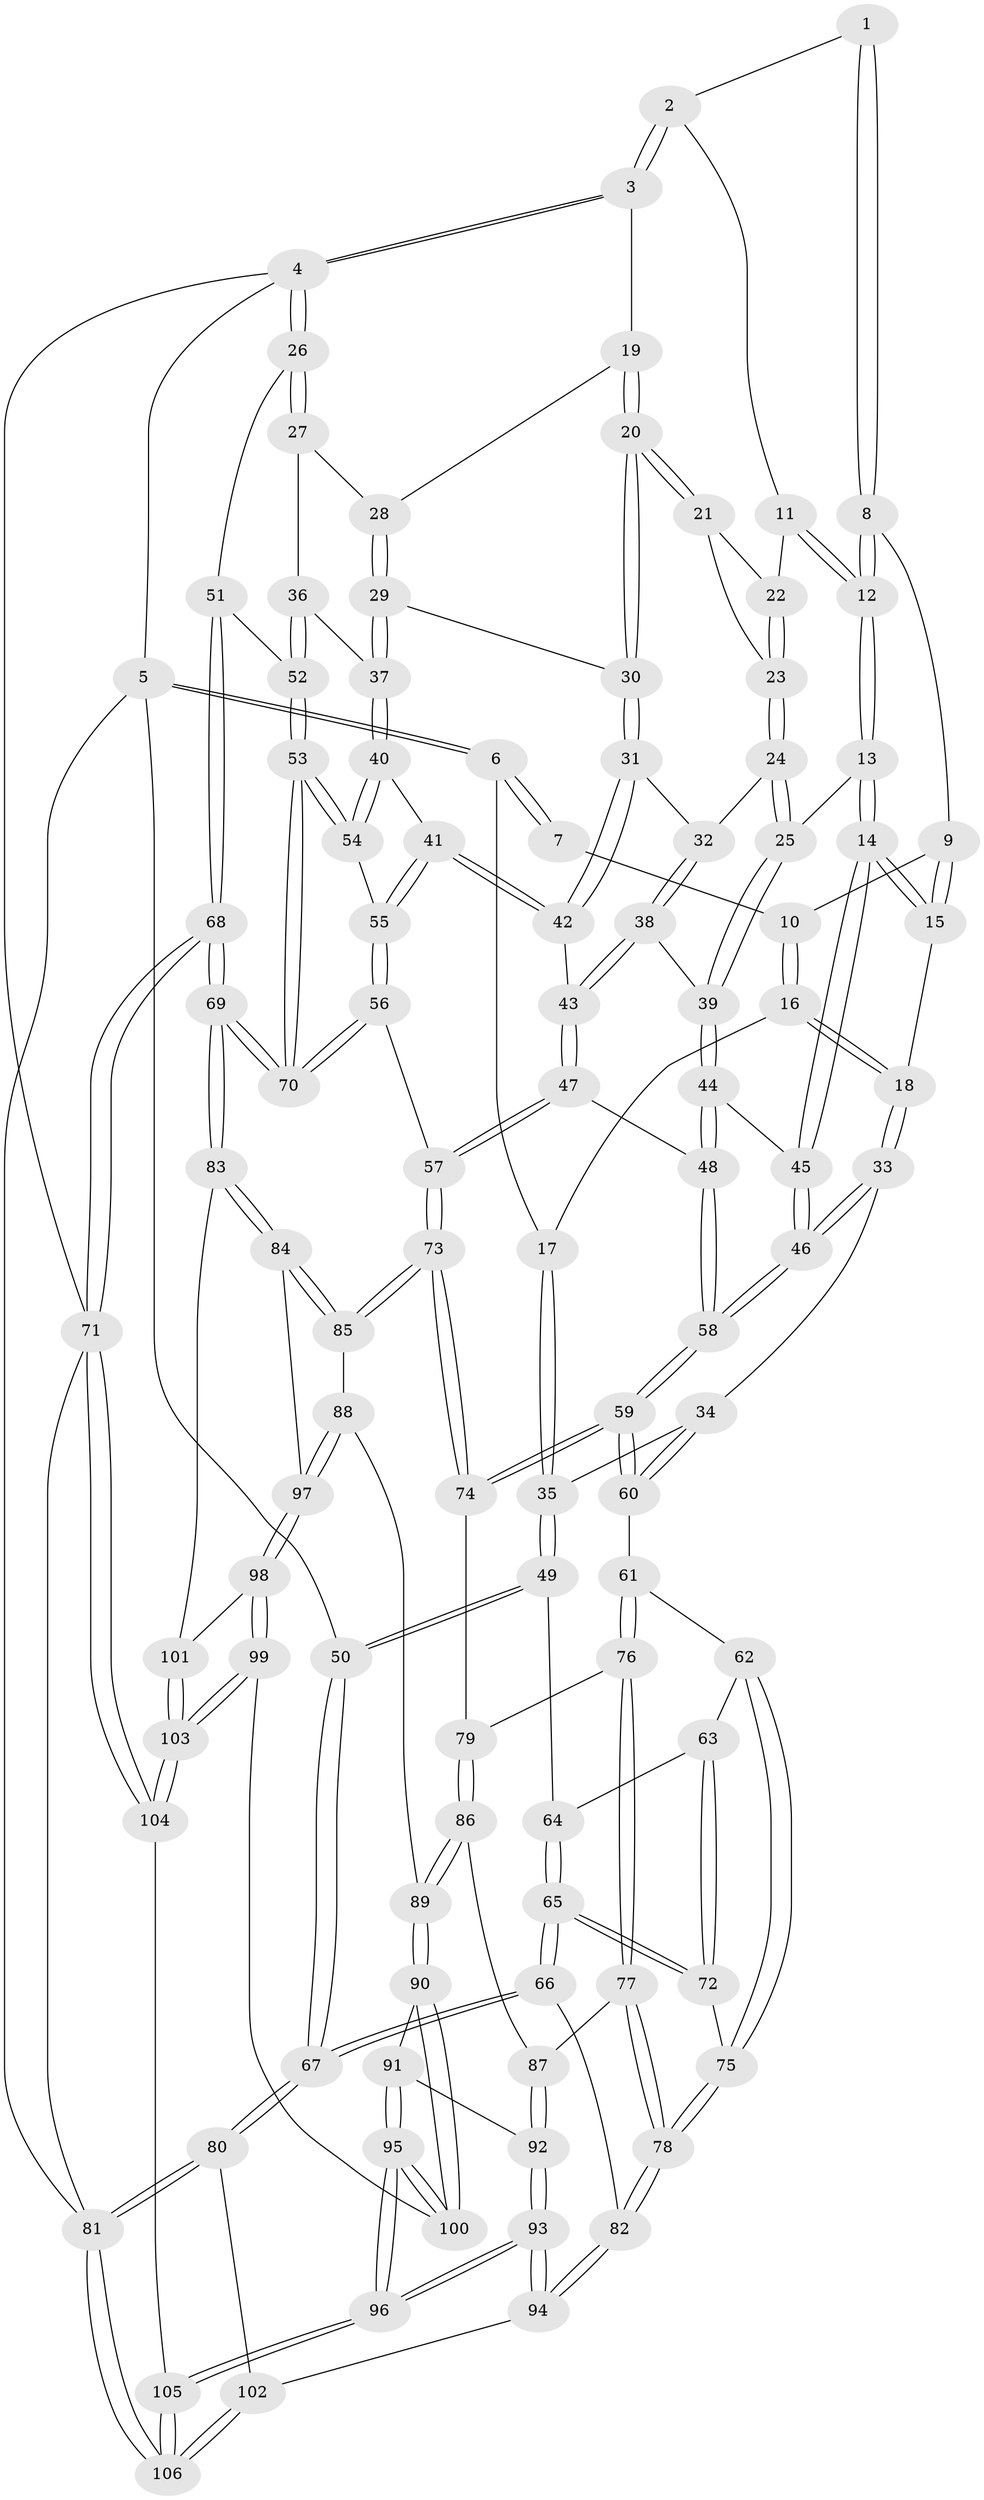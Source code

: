 // coarse degree distribution, {4: 0.390625, 5: 0.359375, 6: 0.109375, 3: 0.125, 7: 0.015625}
// Generated by graph-tools (version 1.1) at 2025/42/03/06/25 10:42:35]
// undirected, 106 vertices, 262 edges
graph export_dot {
graph [start="1"]
  node [color=gray90,style=filled];
  1 [pos="+0.47263025983947643+0"];
  2 [pos="+0.6473568996986755+0"];
  3 [pos="+0.9378749131967514+0"];
  4 [pos="+1+0"];
  5 [pos="+0+0"];
  6 [pos="+0+0"];
  7 [pos="+0.22692914826428648+0"];
  8 [pos="+0.4066055888790692+0.011492872220203476"];
  9 [pos="+0.3365309098260716+0.04717484533615118"];
  10 [pos="+0.2873598539986418+0.04680004844221795"];
  11 [pos="+0.6124169723734285+0"];
  12 [pos="+0.46394997459459086+0.18870884563208146"];
  13 [pos="+0.4613467366008251+0.20126517740647992"];
  14 [pos="+0.45380606133332774+0.20732295179863125"];
  15 [pos="+0.3664804595269152+0.21697522207756031"];
  16 [pos="+0.23157722760392438+0.1076215218742363"];
  17 [pos="+0.13091901771414424+0.09207428424420205"];
  18 [pos="+0.34006777586721787+0.22455230233188872"];
  19 [pos="+0.8432133272093684+0"];
  20 [pos="+0.7226050923536324+0.1553881386654653"];
  21 [pos="+0.6925594899341131+0.13295698330294362"];
  22 [pos="+0.6329258565032457+0.04746982362477746"];
  23 [pos="+0.6107305189484727+0.1740458394243532"];
  24 [pos="+0.5875221568926797+0.21038205530061432"];
  25 [pos="+0.5093443109098776+0.2118636043439673"];
  26 [pos="+1+0"];
  27 [pos="+0.9198884418629177+0.19820666262323183"];
  28 [pos="+0.8479758893378211+0.13524549898483879"];
  29 [pos="+0.7757591422099623+0.22973044647772814"];
  30 [pos="+0.7362387785745614+0.21748711029676324"];
  31 [pos="+0.7018305174708468+0.23793249966436722"];
  32 [pos="+0.6536633997946104+0.2424908113665046"];
  33 [pos="+0.25976686319198544+0.3240287588402113"];
  34 [pos="+0.1315587938806998+0.33193038148940124"];
  35 [pos="+0.12646337507104433+0.3318234512996174"];
  36 [pos="+0.9042389689494011+0.2883870529099724"];
  37 [pos="+0.8559098620661091+0.30969325494394195"];
  38 [pos="+0.6213106789156554+0.33264453915013115"];
  39 [pos="+0.5987390241256434+0.33486131820806264"];
  40 [pos="+0.821230784864583+0.4028184462880254"];
  41 [pos="+0.7251806231440214+0.3965352185486754"];
  42 [pos="+0.704275513201046+0.3875670341678636"];
  43 [pos="+0.6842554551054718+0.3881481995833583"];
  44 [pos="+0.529453550985198+0.3945737923056283"];
  45 [pos="+0.4774902695269257+0.3526508231405493"];
  46 [pos="+0.34449590643991684+0.45264687458550973"];
  47 [pos="+0.5643891393721757+0.48219240100849803"];
  48 [pos="+0.5590695690218004+0.4763745975568879"];
  49 [pos="+0.06111437751101586+0.36892097508249505"];
  50 [pos="+0+0.3430232755271192"];
  51 [pos="+1+0.3174191262056782"];
  52 [pos="+1+0.3191609610736555"];
  53 [pos="+0.8740817395827414+0.498578458477317"];
  54 [pos="+0.84364630403417+0.4542965153044511"];
  55 [pos="+0.6814235231631202+0.5285274468276777"];
  56 [pos="+0.6626765247442861+0.5516315998513053"];
  57 [pos="+0.5880356784393224+0.5798468336788438"];
  58 [pos="+0.34646268809392317+0.47363718019148754"];
  59 [pos="+0.3377584675116993+0.5078255746715833"];
  60 [pos="+0.25103581306503836+0.5189837112289911"];
  61 [pos="+0.19010468279459905+0.5392164204516732"];
  62 [pos="+0.1529724335673232+0.5280786502396232"];
  63 [pos="+0.12061994962870312+0.49387196954166107"];
  64 [pos="+0.09678021314341258+0.4674796377087518"];
  65 [pos="+0.016719755620016534+0.6276410102995695"];
  66 [pos="+0+0.6662882204146879"];
  67 [pos="+0+0.6723071448887706"];
  68 [pos="+1+0.7700480452152766"];
  69 [pos="+0.9902596047973804+0.7056894203651042"];
  70 [pos="+0.9182933989380064+0.6058354759961916"];
  71 [pos="+1+1"];
  72 [pos="+0.0747975719991048+0.6181726504323003"];
  73 [pos="+0.5838207024126564+0.5917559995754728"];
  74 [pos="+0.36069248373977486+0.5790608033188246"];
  75 [pos="+0.1194652528270276+0.612901649202895"];
  76 [pos="+0.19770742219875181+0.570813057508792"];
  77 [pos="+0.21984599055690338+0.67752965664509"];
  78 [pos="+0.19174478496129205+0.70360344950043"];
  79 [pos="+0.34585978646672394+0.625247999814487"];
  80 [pos="+0+0.8909627112009916"];
  81 [pos="+0+1"];
  82 [pos="+0.15802688693357259+0.7787836214591126"];
  83 [pos="+0.7822810660960114+0.7647528890703628"];
  84 [pos="+0.7041901538841092+0.7211534451438038"];
  85 [pos="+0.5845950935261944+0.5967589360070019"];
  86 [pos="+0.34491871576789007+0.6283221455102741"];
  87 [pos="+0.3314754522233641+0.6430371250980107"];
  88 [pos="+0.5063431609198115+0.7228094596853709"];
  89 [pos="+0.4797791368450237+0.7351168414694407"];
  90 [pos="+0.4541073612038061+0.7762761824360196"];
  91 [pos="+0.3645222807216825+0.7558973972489561"];
  92 [pos="+0.34124508385189267+0.7356180154349493"];
  93 [pos="+0.2083410420951916+0.8730101495670988"];
  94 [pos="+0.16782006787126985+0.8281844249507909"];
  95 [pos="+0.33891655372692026+0.9311958428967722"];
  96 [pos="+0.2728825002834642+0.9906291938972104"];
  97 [pos="+0.5718137077767899+0.7875736997554501"];
  98 [pos="+0.5744827388382225+0.8140029752403587"];
  99 [pos="+0.5385424068655208+0.8885155219600217"];
  100 [pos="+0.44583644966884134+0.8585567553347325"];
  101 [pos="+0.7257138884579527+0.8523855106125754"];
  102 [pos="+0.11136444445348612+0.8450388741492014"];
  103 [pos="+0.6555203023242957+1"];
  104 [pos="+0.6635576030542649+1"];
  105 [pos="+0.2702950918945647+1"];
  106 [pos="+0+1"];
  1 -- 2;
  1 -- 8;
  1 -- 8;
  2 -- 3;
  2 -- 3;
  2 -- 11;
  3 -- 4;
  3 -- 4;
  3 -- 19;
  4 -- 5;
  4 -- 26;
  4 -- 26;
  4 -- 71;
  5 -- 6;
  5 -- 6;
  5 -- 50;
  5 -- 81;
  6 -- 7;
  6 -- 7;
  6 -- 17;
  7 -- 10;
  8 -- 9;
  8 -- 12;
  8 -- 12;
  9 -- 10;
  9 -- 15;
  9 -- 15;
  10 -- 16;
  10 -- 16;
  11 -- 12;
  11 -- 12;
  11 -- 22;
  12 -- 13;
  12 -- 13;
  13 -- 14;
  13 -- 14;
  13 -- 25;
  14 -- 15;
  14 -- 15;
  14 -- 45;
  14 -- 45;
  15 -- 18;
  16 -- 17;
  16 -- 18;
  16 -- 18;
  17 -- 35;
  17 -- 35;
  18 -- 33;
  18 -- 33;
  19 -- 20;
  19 -- 20;
  19 -- 28;
  20 -- 21;
  20 -- 21;
  20 -- 30;
  20 -- 30;
  21 -- 22;
  21 -- 23;
  22 -- 23;
  22 -- 23;
  23 -- 24;
  23 -- 24;
  24 -- 25;
  24 -- 25;
  24 -- 32;
  25 -- 39;
  25 -- 39;
  26 -- 27;
  26 -- 27;
  26 -- 51;
  27 -- 28;
  27 -- 36;
  28 -- 29;
  28 -- 29;
  29 -- 30;
  29 -- 37;
  29 -- 37;
  30 -- 31;
  30 -- 31;
  31 -- 32;
  31 -- 42;
  31 -- 42;
  32 -- 38;
  32 -- 38;
  33 -- 34;
  33 -- 46;
  33 -- 46;
  34 -- 35;
  34 -- 60;
  34 -- 60;
  35 -- 49;
  35 -- 49;
  36 -- 37;
  36 -- 52;
  36 -- 52;
  37 -- 40;
  37 -- 40;
  38 -- 39;
  38 -- 43;
  38 -- 43;
  39 -- 44;
  39 -- 44;
  40 -- 41;
  40 -- 54;
  40 -- 54;
  41 -- 42;
  41 -- 42;
  41 -- 55;
  41 -- 55;
  42 -- 43;
  43 -- 47;
  43 -- 47;
  44 -- 45;
  44 -- 48;
  44 -- 48;
  45 -- 46;
  45 -- 46;
  46 -- 58;
  46 -- 58;
  47 -- 48;
  47 -- 57;
  47 -- 57;
  48 -- 58;
  48 -- 58;
  49 -- 50;
  49 -- 50;
  49 -- 64;
  50 -- 67;
  50 -- 67;
  51 -- 52;
  51 -- 68;
  51 -- 68;
  52 -- 53;
  52 -- 53;
  53 -- 54;
  53 -- 54;
  53 -- 70;
  53 -- 70;
  54 -- 55;
  55 -- 56;
  55 -- 56;
  56 -- 57;
  56 -- 70;
  56 -- 70;
  57 -- 73;
  57 -- 73;
  58 -- 59;
  58 -- 59;
  59 -- 60;
  59 -- 60;
  59 -- 74;
  59 -- 74;
  60 -- 61;
  61 -- 62;
  61 -- 76;
  61 -- 76;
  62 -- 63;
  62 -- 75;
  62 -- 75;
  63 -- 64;
  63 -- 72;
  63 -- 72;
  64 -- 65;
  64 -- 65;
  65 -- 66;
  65 -- 66;
  65 -- 72;
  65 -- 72;
  66 -- 67;
  66 -- 67;
  66 -- 82;
  67 -- 80;
  67 -- 80;
  68 -- 69;
  68 -- 69;
  68 -- 71;
  68 -- 71;
  69 -- 70;
  69 -- 70;
  69 -- 83;
  69 -- 83;
  71 -- 104;
  71 -- 104;
  71 -- 81;
  72 -- 75;
  73 -- 74;
  73 -- 74;
  73 -- 85;
  73 -- 85;
  74 -- 79;
  75 -- 78;
  75 -- 78;
  76 -- 77;
  76 -- 77;
  76 -- 79;
  77 -- 78;
  77 -- 78;
  77 -- 87;
  78 -- 82;
  78 -- 82;
  79 -- 86;
  79 -- 86;
  80 -- 81;
  80 -- 81;
  80 -- 102;
  81 -- 106;
  81 -- 106;
  82 -- 94;
  82 -- 94;
  83 -- 84;
  83 -- 84;
  83 -- 101;
  84 -- 85;
  84 -- 85;
  84 -- 97;
  85 -- 88;
  86 -- 87;
  86 -- 89;
  86 -- 89;
  87 -- 92;
  87 -- 92;
  88 -- 89;
  88 -- 97;
  88 -- 97;
  89 -- 90;
  89 -- 90;
  90 -- 91;
  90 -- 100;
  90 -- 100;
  91 -- 92;
  91 -- 95;
  91 -- 95;
  92 -- 93;
  92 -- 93;
  93 -- 94;
  93 -- 94;
  93 -- 96;
  93 -- 96;
  94 -- 102;
  95 -- 96;
  95 -- 96;
  95 -- 100;
  95 -- 100;
  96 -- 105;
  96 -- 105;
  97 -- 98;
  97 -- 98;
  98 -- 99;
  98 -- 99;
  98 -- 101;
  99 -- 100;
  99 -- 103;
  99 -- 103;
  101 -- 103;
  101 -- 103;
  102 -- 106;
  102 -- 106;
  103 -- 104;
  103 -- 104;
  104 -- 105;
  105 -- 106;
  105 -- 106;
}
